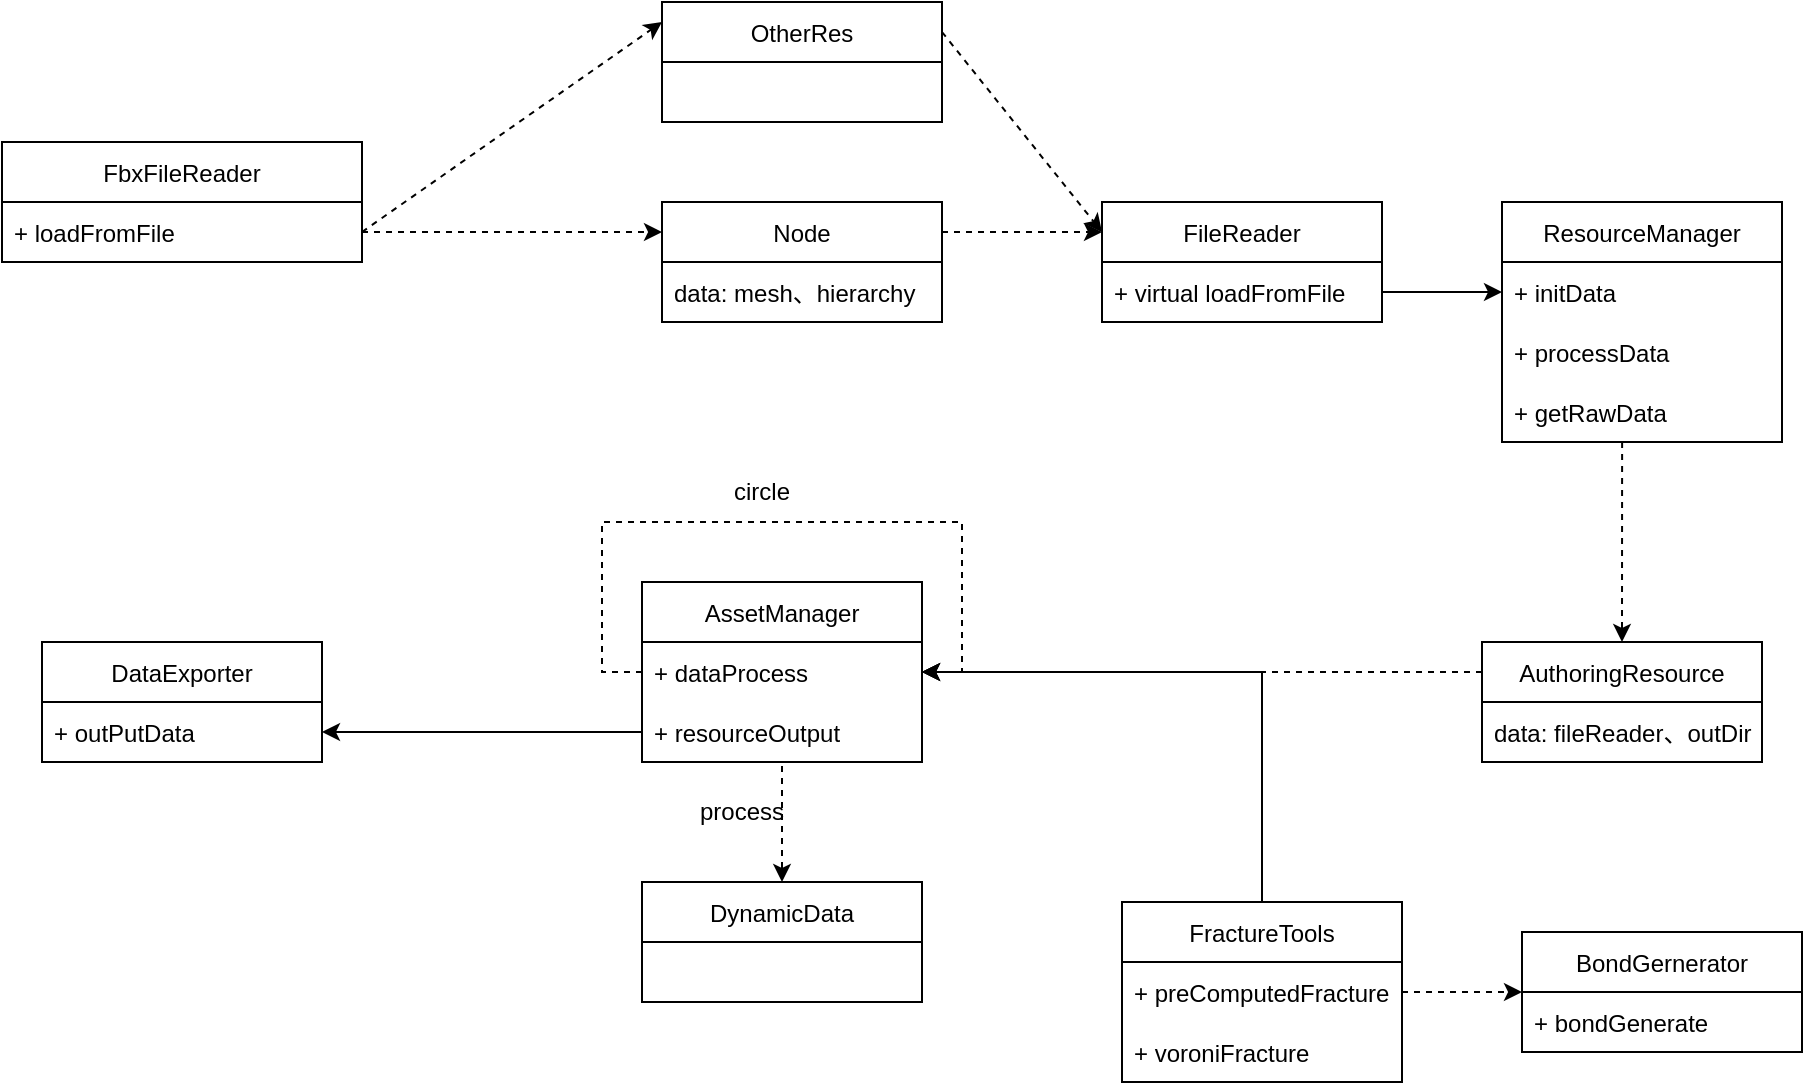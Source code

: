 <mxfile version="20.2.3" type="github">
  <diagram id="nWWAhru72yuYRSVFmqOf" name="第 1 页">
    <mxGraphModel dx="1529" dy="1602" grid="1" gridSize="10" guides="1" tooltips="1" connect="1" arrows="1" fold="1" page="1" pageScale="1" pageWidth="827" pageHeight="1169" math="0" shadow="0">
      <root>
        <mxCell id="0" />
        <mxCell id="1" parent="0" />
        <mxCell id="VsKScOlT5vtX77vLj2YP-40" value="FbxFileReader" style="swimlane;fontStyle=0;childLayout=stackLayout;horizontal=1;startSize=30;horizontalStack=0;resizeParent=1;resizeParentMax=0;resizeLast=0;collapsible=1;marginBottom=0;" parent="1" vertex="1">
          <mxGeometry x="-180" y="140" width="180" height="60" as="geometry" />
        </mxCell>
        <mxCell id="VsKScOlT5vtX77vLj2YP-41" value="+ loadFromFile" style="text;strokeColor=none;fillColor=none;align=left;verticalAlign=middle;spacingLeft=4;spacingRight=4;overflow=hidden;points=[[0,0.5],[1,0.5]];portConstraint=eastwest;rotatable=0;" parent="VsKScOlT5vtX77vLj2YP-40" vertex="1">
          <mxGeometry y="30" width="180" height="30" as="geometry" />
        </mxCell>
        <mxCell id="VsKScOlT5vtX77vLj2YP-45" value="FileReader" style="swimlane;fontStyle=0;childLayout=stackLayout;horizontal=1;startSize=30;horizontalStack=0;resizeParent=1;resizeParentMax=0;resizeLast=0;collapsible=1;marginBottom=0;" parent="1" vertex="1">
          <mxGeometry x="370" y="170" width="140" height="60" as="geometry" />
        </mxCell>
        <mxCell id="VsKScOlT5vtX77vLj2YP-46" value="+ virtual loadFromFile" style="text;strokeColor=none;fillColor=none;align=left;verticalAlign=middle;spacingLeft=4;spacingRight=4;overflow=hidden;points=[[0,0.5],[1,0.5]];portConstraint=eastwest;rotatable=0;" parent="VsKScOlT5vtX77vLj2YP-45" vertex="1">
          <mxGeometry y="30" width="140" height="30" as="geometry" />
        </mxCell>
        <mxCell id="VsKScOlT5vtX77vLj2YP-52" value="ResourceManager" style="swimlane;fontStyle=0;childLayout=stackLayout;horizontal=1;startSize=30;horizontalStack=0;resizeParent=1;resizeParentMax=0;resizeLast=0;collapsible=1;marginBottom=0;strokeColor=default;strokeWidth=1;" parent="1" vertex="1">
          <mxGeometry x="570" y="170" width="140" height="120" as="geometry" />
        </mxCell>
        <mxCell id="VsKScOlT5vtX77vLj2YP-53" value="+ initData" style="text;strokeColor=none;fillColor=none;align=left;verticalAlign=middle;spacingLeft=4;spacingRight=4;overflow=hidden;points=[[0,0.5],[1,0.5]];portConstraint=eastwest;rotatable=0;" parent="VsKScOlT5vtX77vLj2YP-52" vertex="1">
          <mxGeometry y="30" width="140" height="30" as="geometry" />
        </mxCell>
        <mxCell id="VsKScOlT5vtX77vLj2YP-54" value="+ processData" style="text;strokeColor=none;fillColor=none;align=left;verticalAlign=middle;spacingLeft=4;spacingRight=4;overflow=hidden;points=[[0,0.5],[1,0.5]];portConstraint=eastwest;rotatable=0;" parent="VsKScOlT5vtX77vLj2YP-52" vertex="1">
          <mxGeometry y="60" width="140" height="30" as="geometry" />
        </mxCell>
        <mxCell id="VsKScOlT5vtX77vLj2YP-56" value="+ getRawData" style="text;strokeColor=none;fillColor=none;align=left;verticalAlign=middle;spacingLeft=4;spacingRight=4;overflow=hidden;points=[[0,0.5],[1,0.5]];portConstraint=eastwest;rotatable=0;" parent="VsKScOlT5vtX77vLj2YP-52" vertex="1">
          <mxGeometry y="90" width="140" height="30" as="geometry" />
        </mxCell>
        <mxCell id="VsKScOlT5vtX77vLj2YP-57" style="edgeStyle=orthogonalEdgeStyle;rounded=0;orthogonalLoop=1;jettySize=auto;html=1;exitX=1;exitY=0.5;exitDx=0;exitDy=0;" parent="1" source="VsKScOlT5vtX77vLj2YP-46" target="VsKScOlT5vtX77vLj2YP-53" edge="1">
          <mxGeometry relative="1" as="geometry" />
        </mxCell>
        <mxCell id="VsKScOlT5vtX77vLj2YP-67" value="AuthoringResource" style="swimlane;fontStyle=0;childLayout=stackLayout;horizontal=1;startSize=30;horizontalStack=0;resizeParent=1;resizeParentMax=0;resizeLast=0;collapsible=1;marginBottom=0;strokeColor=default;strokeWidth=1;" parent="1" vertex="1">
          <mxGeometry x="560" y="390" width="140" height="60" as="geometry" />
        </mxCell>
        <mxCell id="VsKScOlT5vtX77vLj2YP-68" value="data: fileReader、outDir" style="text;strokeColor=none;fillColor=none;align=left;verticalAlign=middle;spacingLeft=4;spacingRight=4;overflow=hidden;points=[[0,0.5],[1,0.5]];portConstraint=eastwest;rotatable=0;" parent="VsKScOlT5vtX77vLj2YP-67" vertex="1">
          <mxGeometry y="30" width="140" height="30" as="geometry" />
        </mxCell>
        <mxCell id="VsKScOlT5vtX77vLj2YP-72" style="edgeStyle=orthogonalEdgeStyle;rounded=0;orthogonalLoop=1;jettySize=auto;html=1;exitX=0;exitY=0.75;exitDx=0;exitDy=0;entryX=0;entryY=0.5;entryDx=0;entryDy=0;" parent="VsKScOlT5vtX77vLj2YP-67" source="VsKScOlT5vtX77vLj2YP-67" target="VsKScOlT5vtX77vLj2YP-68" edge="1">
          <mxGeometry relative="1" as="geometry" />
        </mxCell>
        <mxCell id="VsKScOlT5vtX77vLj2YP-73" value="AssetManager" style="swimlane;fontStyle=0;childLayout=stackLayout;horizontal=1;startSize=30;horizontalStack=0;resizeParent=1;resizeParentMax=0;resizeLast=0;collapsible=1;marginBottom=0;strokeColor=default;strokeWidth=1;" parent="1" vertex="1">
          <mxGeometry x="140" y="360" width="140" height="90" as="geometry" />
        </mxCell>
        <mxCell id="VsKScOlT5vtX77vLj2YP-74" value="+ dataProcess" style="text;strokeColor=none;fillColor=none;align=left;verticalAlign=middle;spacingLeft=4;spacingRight=4;overflow=hidden;points=[[0,0.5],[1,0.5]];portConstraint=eastwest;rotatable=0;" parent="VsKScOlT5vtX77vLj2YP-73" vertex="1">
          <mxGeometry y="30" width="140" height="30" as="geometry" />
        </mxCell>
        <mxCell id="VsKScOlT5vtX77vLj2YP-77" value="+ resourceOutput" style="text;strokeColor=none;fillColor=none;align=left;verticalAlign=middle;spacingLeft=4;spacingRight=4;overflow=hidden;points=[[0,0.5],[1,0.5]];portConstraint=eastwest;rotatable=0;" parent="VsKScOlT5vtX77vLj2YP-73" vertex="1">
          <mxGeometry y="60" width="140" height="30" as="geometry" />
        </mxCell>
        <mxCell id="VsKScOlT5vtX77vLj2YP-103" style="edgeStyle=orthogonalEdgeStyle;rounded=0;orthogonalLoop=1;jettySize=auto;html=1;exitX=0;exitY=0.5;exitDx=0;exitDy=0;entryX=1;entryY=0.5;entryDx=0;entryDy=0;dashed=1;" parent="VsKScOlT5vtX77vLj2YP-73" source="VsKScOlT5vtX77vLj2YP-74" target="VsKScOlT5vtX77vLj2YP-74" edge="1">
          <mxGeometry relative="1" as="geometry">
            <Array as="points">
              <mxPoint x="-20" y="45" />
              <mxPoint x="-20" y="-30" />
              <mxPoint x="160" y="-30" />
              <mxPoint x="160" y="45" />
            </Array>
          </mxGeometry>
        </mxCell>
        <mxCell id="VsKScOlT5vtX77vLj2YP-81" value="DataExporter" style="swimlane;fontStyle=0;childLayout=stackLayout;horizontal=1;startSize=30;horizontalStack=0;resizeParent=1;resizeParentMax=0;resizeLast=0;collapsible=1;marginBottom=0;strokeColor=default;strokeWidth=1;" parent="1" vertex="1">
          <mxGeometry x="-160" y="390" width="140" height="60" as="geometry" />
        </mxCell>
        <mxCell id="VsKScOlT5vtX77vLj2YP-82" value="+ outPutData" style="text;strokeColor=none;fillColor=none;align=left;verticalAlign=middle;spacingLeft=4;spacingRight=4;overflow=hidden;points=[[0,0.5],[1,0.5]];portConstraint=eastwest;rotatable=0;" parent="VsKScOlT5vtX77vLj2YP-81" vertex="1">
          <mxGeometry y="30" width="140" height="30" as="geometry" />
        </mxCell>
        <mxCell id="VsKScOlT5vtX77vLj2YP-85" style="edgeStyle=orthogonalEdgeStyle;rounded=0;orthogonalLoop=1;jettySize=auto;html=1;exitX=0;exitY=0.5;exitDx=0;exitDy=0;entryX=1;entryY=0.5;entryDx=0;entryDy=0;" parent="1" source="VsKScOlT5vtX77vLj2YP-77" target="VsKScOlT5vtX77vLj2YP-82" edge="1">
          <mxGeometry relative="1" as="geometry" />
        </mxCell>
        <mxCell id="VsKScOlT5vtX77vLj2YP-99" style="edgeStyle=orthogonalEdgeStyle;rounded=0;orthogonalLoop=1;jettySize=auto;html=1;exitX=0.5;exitY=0;exitDx=0;exitDy=0;entryX=1;entryY=0.5;entryDx=0;entryDy=0;" parent="1" source="VsKScOlT5vtX77vLj2YP-90" target="VsKScOlT5vtX77vLj2YP-74" edge="1">
          <mxGeometry relative="1" as="geometry" />
        </mxCell>
        <mxCell id="VsKScOlT5vtX77vLj2YP-90" value="FractureTools" style="swimlane;fontStyle=0;childLayout=stackLayout;horizontal=1;startSize=30;horizontalStack=0;resizeParent=1;resizeParentMax=0;resizeLast=0;collapsible=1;marginBottom=0;strokeColor=default;strokeWidth=1;" parent="1" vertex="1">
          <mxGeometry x="380" y="520" width="140" height="90" as="geometry" />
        </mxCell>
        <mxCell id="VsKScOlT5vtX77vLj2YP-91" value="+ preComputedFracture" style="text;strokeColor=none;fillColor=none;align=left;verticalAlign=middle;spacingLeft=4;spacingRight=4;overflow=hidden;points=[[0,0.5],[1,0.5]];portConstraint=eastwest;rotatable=0;" parent="VsKScOlT5vtX77vLj2YP-90" vertex="1">
          <mxGeometry y="30" width="140" height="30" as="geometry" />
        </mxCell>
        <mxCell id="VsKScOlT5vtX77vLj2YP-92" value="+ voroniFracture" style="text;strokeColor=none;fillColor=none;align=left;verticalAlign=middle;spacingLeft=4;spacingRight=4;overflow=hidden;points=[[0,0.5],[1,0.5]];portConstraint=eastwest;rotatable=0;" parent="VsKScOlT5vtX77vLj2YP-90" vertex="1">
          <mxGeometry y="60" width="140" height="30" as="geometry" />
        </mxCell>
        <mxCell id="VsKScOlT5vtX77vLj2YP-94" value="BondGernerator" style="swimlane;fontStyle=0;childLayout=stackLayout;horizontal=1;startSize=30;horizontalStack=0;resizeParent=1;resizeParentMax=0;resizeLast=0;collapsible=1;marginBottom=0;strokeColor=default;strokeWidth=1;" parent="1" vertex="1">
          <mxGeometry x="580" y="535" width="140" height="60" as="geometry" />
        </mxCell>
        <mxCell id="VsKScOlT5vtX77vLj2YP-95" value="+ bondGenerate" style="text;strokeColor=none;fillColor=none;align=left;verticalAlign=middle;spacingLeft=4;spacingRight=4;overflow=hidden;points=[[0,0.5],[1,0.5]];portConstraint=eastwest;rotatable=0;" parent="VsKScOlT5vtX77vLj2YP-94" vertex="1">
          <mxGeometry y="30" width="140" height="30" as="geometry" />
        </mxCell>
        <mxCell id="VsKScOlT5vtX77vLj2YP-104" value="circle" style="text;html=1;strokeColor=none;fillColor=none;align=center;verticalAlign=middle;whiteSpace=wrap;rounded=0;" parent="1" vertex="1">
          <mxGeometry x="170" y="300" width="60" height="30" as="geometry" />
        </mxCell>
        <mxCell id="VsKScOlT5vtX77vLj2YP-109" style="edgeStyle=orthogonalEdgeStyle;rounded=0;orthogonalLoop=1;jettySize=auto;html=1;exitX=1;exitY=0.5;exitDx=0;exitDy=0;entryX=0;entryY=0.5;entryDx=0;entryDy=0;dashed=1;strokeColor=default;" parent="1" source="VsKScOlT5vtX77vLj2YP-91" target="VsKScOlT5vtX77vLj2YP-94" edge="1">
          <mxGeometry relative="1" as="geometry" />
        </mxCell>
        <mxCell id="VsKScOlT5vtX77vLj2YP-112" value="" style="endArrow=classic;html=1;rounded=0;dashed=1;strokeColor=default;entryX=0.5;entryY=0;entryDx=0;entryDy=0;exitX=0.429;exitY=1;exitDx=0;exitDy=0;exitPerimeter=0;" parent="1" source="VsKScOlT5vtX77vLj2YP-56" target="VsKScOlT5vtX77vLj2YP-67" edge="1">
          <mxGeometry width="50" height="50" relative="1" as="geometry">
            <mxPoint x="630" y="330" as="sourcePoint" />
            <mxPoint x="680" y="280" as="targetPoint" />
          </mxGeometry>
        </mxCell>
        <mxCell id="VsKScOlT5vtX77vLj2YP-114" value="" style="endArrow=classic;html=1;rounded=0;dashed=1;strokeColor=default;exitX=0;exitY=0.25;exitDx=0;exitDy=0;entryX=1;entryY=0.5;entryDx=0;entryDy=0;" parent="1" source="VsKScOlT5vtX77vLj2YP-67" target="VsKScOlT5vtX77vLj2YP-74" edge="1">
          <mxGeometry width="50" height="50" relative="1" as="geometry">
            <mxPoint x="550" y="430" as="sourcePoint" />
            <mxPoint x="600" y="380" as="targetPoint" />
          </mxGeometry>
        </mxCell>
        <mxCell id="TJAnc9LzpgpTrCQkp3q7-2" value="DynamicData" style="swimlane;fontStyle=0;childLayout=stackLayout;horizontal=1;startSize=30;horizontalStack=0;resizeParent=1;resizeParentMax=0;resizeLast=0;collapsible=1;marginBottom=0;" vertex="1" parent="1">
          <mxGeometry x="140" y="510" width="140" height="60" as="geometry" />
        </mxCell>
        <mxCell id="TJAnc9LzpgpTrCQkp3q7-7" value="" style="endArrow=classic;html=1;rounded=0;exitX=0.5;exitY=1.067;exitDx=0;exitDy=0;exitPerimeter=0;dashed=1;" edge="1" parent="1" source="VsKScOlT5vtX77vLj2YP-77" target="TJAnc9LzpgpTrCQkp3q7-2">
          <mxGeometry width="50" height="50" relative="1" as="geometry">
            <mxPoint x="230" y="780" as="sourcePoint" />
            <mxPoint x="280" y="730" as="targetPoint" />
          </mxGeometry>
        </mxCell>
        <mxCell id="TJAnc9LzpgpTrCQkp3q7-8" value="process" style="text;html=1;strokeColor=none;fillColor=none;align=center;verticalAlign=middle;whiteSpace=wrap;rounded=0;" vertex="1" parent="1">
          <mxGeometry x="160" y="460" width="60" height="30" as="geometry" />
        </mxCell>
        <mxCell id="TJAnc9LzpgpTrCQkp3q7-9" value="Node" style="swimlane;fontStyle=0;childLayout=stackLayout;horizontal=1;startSize=30;horizontalStack=0;resizeParent=1;resizeParentMax=0;resizeLast=0;collapsible=1;marginBottom=0;" vertex="1" parent="1">
          <mxGeometry x="150" y="170" width="140" height="60" as="geometry" />
        </mxCell>
        <mxCell id="TJAnc9LzpgpTrCQkp3q7-12" value="data: mesh、hierarchy" style="text;strokeColor=none;fillColor=none;align=left;verticalAlign=middle;spacingLeft=4;spacingRight=4;overflow=hidden;points=[[0,0.5],[1,0.5]];portConstraint=eastwest;rotatable=0;" vertex="1" parent="TJAnc9LzpgpTrCQkp3q7-9">
          <mxGeometry y="30" width="140" height="30" as="geometry" />
        </mxCell>
        <mxCell id="TJAnc9LzpgpTrCQkp3q7-13" value="" style="endArrow=classic;html=1;rounded=0;dashed=1;exitX=1;exitY=0.5;exitDx=0;exitDy=0;entryX=0;entryY=0.25;entryDx=0;entryDy=0;" edge="1" parent="1" source="VsKScOlT5vtX77vLj2YP-41" target="TJAnc9LzpgpTrCQkp3q7-9">
          <mxGeometry width="50" height="50" relative="1" as="geometry">
            <mxPoint x="160" y="510" as="sourcePoint" />
            <mxPoint x="210" y="460" as="targetPoint" />
          </mxGeometry>
        </mxCell>
        <mxCell id="TJAnc9LzpgpTrCQkp3q7-14" value="" style="endArrow=classic;html=1;rounded=0;dashed=1;entryX=0;entryY=0.25;entryDx=0;entryDy=0;exitX=1;exitY=0.25;exitDx=0;exitDy=0;" edge="1" parent="1" source="TJAnc9LzpgpTrCQkp3q7-9" target="VsKScOlT5vtX77vLj2YP-45">
          <mxGeometry width="50" height="50" relative="1" as="geometry">
            <mxPoint x="420" y="540" as="sourcePoint" />
            <mxPoint x="470" y="490" as="targetPoint" />
          </mxGeometry>
        </mxCell>
        <mxCell id="TJAnc9LzpgpTrCQkp3q7-15" value="OtherRes" style="swimlane;fontStyle=0;childLayout=stackLayout;horizontal=1;startSize=30;horizontalStack=0;resizeParent=1;resizeParentMax=0;resizeLast=0;collapsible=1;marginBottom=0;" vertex="1" parent="1">
          <mxGeometry x="150" y="70" width="140" height="60" as="geometry" />
        </mxCell>
        <mxCell id="TJAnc9LzpgpTrCQkp3q7-19" value="" style="endArrow=classic;html=1;rounded=0;dashed=1;exitX=1;exitY=0.75;exitDx=0;exitDy=0;" edge="1" parent="1" source="VsKScOlT5vtX77vLj2YP-40">
          <mxGeometry width="50" height="50" relative="1" as="geometry">
            <mxPoint x="180" y="450" as="sourcePoint" />
            <mxPoint x="150" y="80" as="targetPoint" />
          </mxGeometry>
        </mxCell>
        <mxCell id="TJAnc9LzpgpTrCQkp3q7-20" value="" style="endArrow=classic;html=1;rounded=0;dashed=1;exitX=1;exitY=0.25;exitDx=0;exitDy=0;entryX=0;entryY=0.25;entryDx=0;entryDy=0;" edge="1" parent="1" source="TJAnc9LzpgpTrCQkp3q7-15" target="VsKScOlT5vtX77vLj2YP-45">
          <mxGeometry width="50" height="50" relative="1" as="geometry">
            <mxPoint x="330" y="440" as="sourcePoint" />
            <mxPoint x="380" y="390" as="targetPoint" />
          </mxGeometry>
        </mxCell>
      </root>
    </mxGraphModel>
  </diagram>
</mxfile>
